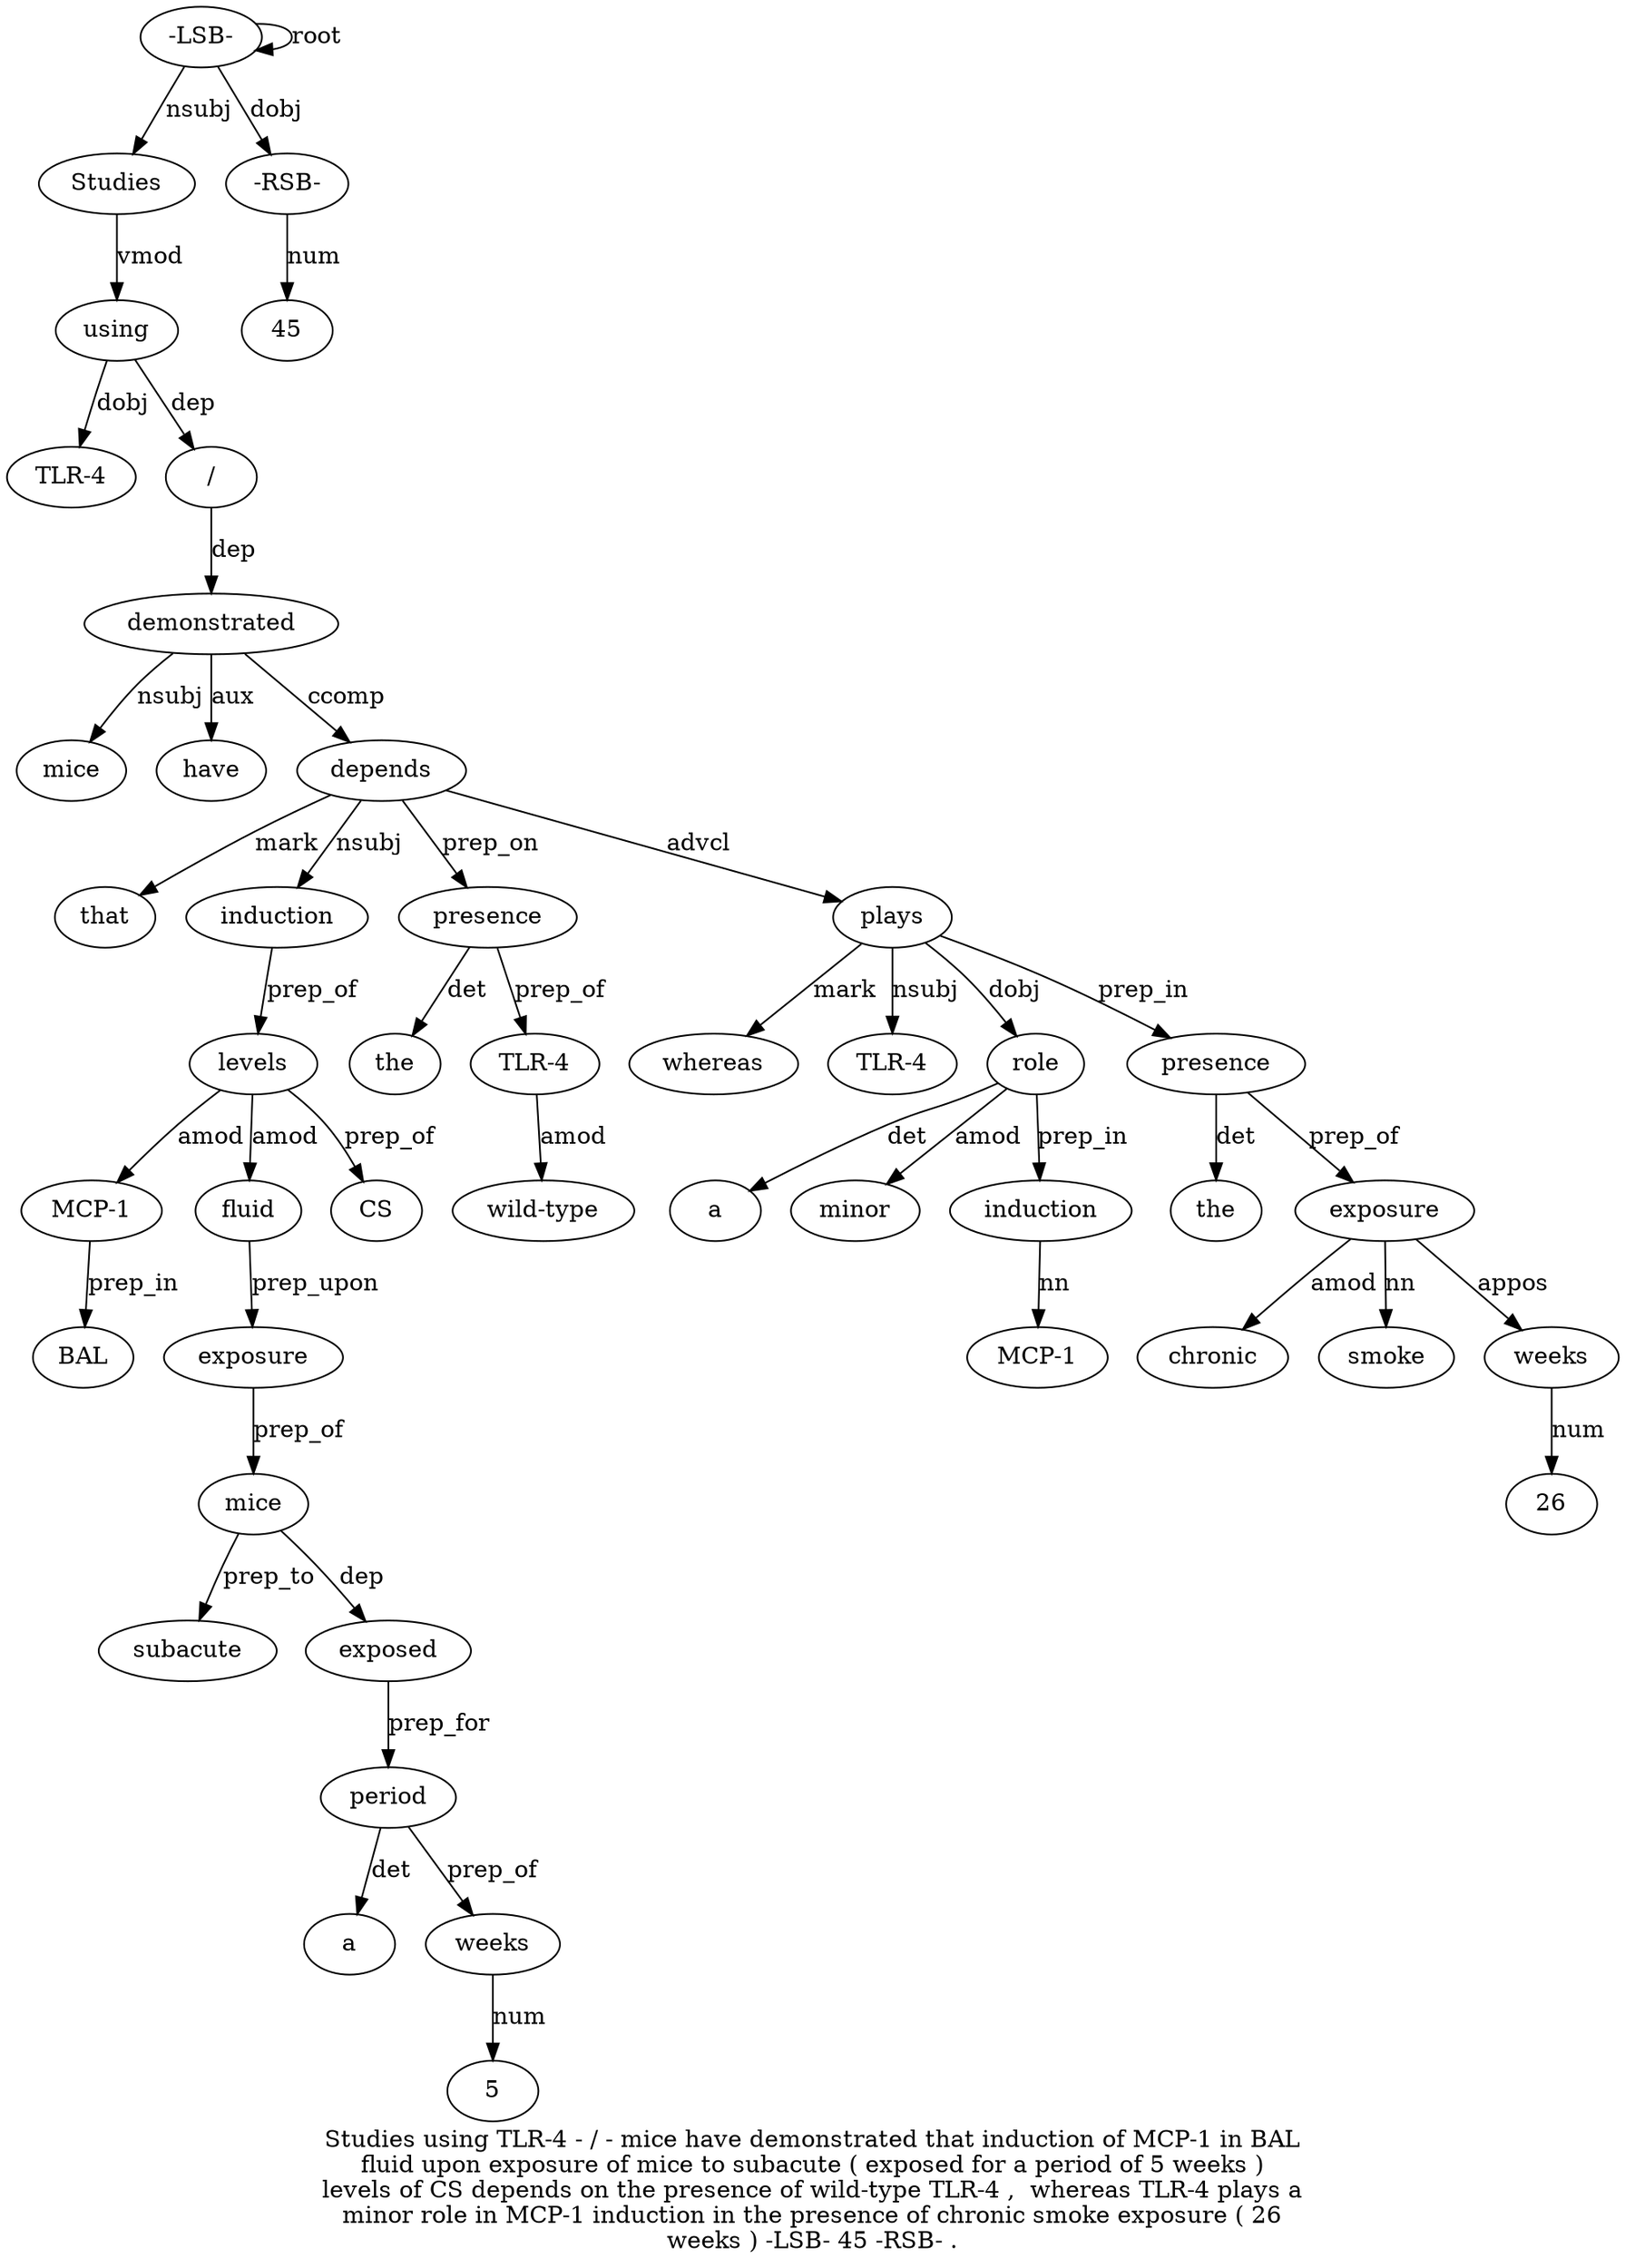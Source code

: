 digraph "Studies using TLR-4 - / - mice have demonstrated that induction of MCP-1 in BAL fluid upon exposure of mice to subacute ( exposed for a period of 5 weeks ) levels of CS depends on the presence of wild-type TLR-4 ,  whereas TLR-4 plays a minor role in MCP-1 induction in the presence of chronic smoke exposure ( 26 weeks ) -LSB- 45 -RSB- ." {
label="Studies using TLR-4 - / - mice have demonstrated that induction of MCP-1 in BAL
fluid upon exposure of mice to subacute ( exposed for a period of 5 weeks )
levels of CS depends on the presence of wild-type TLR-4 ,  whereas TLR-4 plays a
minor role in MCP-1 induction in the presence of chronic smoke exposure ( 26
weeks ) -LSB- 45 -RSB- .";
"-LSB-63" [style=filled, fillcolor=white, label="-LSB-"];
Studies1 [style=filled, fillcolor=white, label=Studies];
"-LSB-63" -> Studies1  [label=nsubj];
using2 [style=filled, fillcolor=white, label=using];
Studies1 -> using2  [label=vmod];
"TLR-43" [style=filled, fillcolor=white, label="TLR-4"];
using2 -> "TLR-43"  [label=dobj];
"/5" [style=filled, fillcolor=white, label="/"];
using2 -> "/5"  [label=dep];
demonstrated9 [style=filled, fillcolor=white, label=demonstrated];
mice7 [style=filled, fillcolor=white, label=mice];
demonstrated9 -> mice7  [label=nsubj];
have8 [style=filled, fillcolor=white, label=have];
demonstrated9 -> have8  [label=aux];
"/5" -> demonstrated9  [label=dep];
depends35 [style=filled, fillcolor=white, label=depends];
that10 [style=filled, fillcolor=white, label=that];
depends35 -> that10  [label=mark];
induction11 [style=filled, fillcolor=white, label=induction];
depends35 -> induction11  [label=nsubj];
levels32 [style=filled, fillcolor=white, label=levels];
"MCP-13" [style=filled, fillcolor=white, label="MCP-1"];
levels32 -> "MCP-13"  [label=amod];
BAL15 [style=filled, fillcolor=white, label=BAL];
"MCP-13" -> BAL15  [label=prep_in];
fluid16 [style=filled, fillcolor=white, label=fluid];
levels32 -> fluid16  [label=amod];
exposure18 [style=filled, fillcolor=white, label=exposure];
fluid16 -> exposure18  [label=prep_upon];
mice20 [style=filled, fillcolor=white, label=mice];
exposure18 -> mice20  [label=prep_of];
subacute22 [style=filled, fillcolor=white, label=subacute];
mice20 -> subacute22  [label=prep_to];
exposed24 [style=filled, fillcolor=white, label=exposed];
mice20 -> exposed24  [label=dep];
period27 [style=filled, fillcolor=white, label=period];
a26 [style=filled, fillcolor=white, label=a];
period27 -> a26  [label=det];
exposed24 -> period27  [label=prep_for];
weeks30 [style=filled, fillcolor=white, label=weeks];
529 [style=filled, fillcolor=white, label=5];
weeks30 -> 529  [label=num];
period27 -> weeks30  [label=prep_of];
induction11 -> levels32  [label=prep_of];
CS34 [style=filled, fillcolor=white, label=CS];
levels32 -> CS34  [label=prep_of];
demonstrated9 -> depends35  [label=ccomp];
presence38 [style=filled, fillcolor=white, label=presence];
the37 [style=filled, fillcolor=white, label=the];
presence38 -> the37  [label=det];
depends35 -> presence38  [label=prep_on];
"TLR-41" [style=filled, fillcolor=white, label="TLR-4"];
"wild-type40" [style=filled, fillcolor=white, label="wild-type"];
"TLR-41" -> "wild-type40"  [label=amod];
presence38 -> "TLR-41"  [label=prep_of];
plays45 [style=filled, fillcolor=white, label=plays];
whereas43 [style=filled, fillcolor=white, label=whereas];
plays45 -> whereas43  [label=mark];
"TLR-4" [style=filled, fillcolor=white, label="TLR-4"];
plays45 -> "TLR-4"  [label=nsubj];
depends35 -> plays45  [label=advcl];
role48 [style=filled, fillcolor=white, label=role];
a46 [style=filled, fillcolor=white, label=a];
role48 -> a46  [label=det];
minor47 [style=filled, fillcolor=white, label=minor];
role48 -> minor47  [label=amod];
plays45 -> role48  [label=dobj];
induction51 [style=filled, fillcolor=white, label=induction];
"MCP-150" [style=filled, fillcolor=white, label="MCP-1"];
induction51 -> "MCP-150"  [label=nn];
role48 -> induction51  [label=prep_in];
presence54 [style=filled, fillcolor=white, label=presence];
the53 [style=filled, fillcolor=white, label=the];
presence54 -> the53  [label=det];
plays45 -> presence54  [label=prep_in];
exposure58 [style=filled, fillcolor=white, label=exposure];
chronic56 [style=filled, fillcolor=white, label=chronic];
exposure58 -> chronic56  [label=amod];
smoke57 [style=filled, fillcolor=white, label=smoke];
exposure58 -> smoke57  [label=nn];
presence54 -> exposure58  [label=prep_of];
weeks61 [style=filled, fillcolor=white, label=weeks];
2660 [style=filled, fillcolor=white, label=26];
weeks61 -> 2660  [label=num];
exposure58 -> weeks61  [label=appos];
"-LSB-63" -> "-LSB-63"  [label=root];
"-RSB-65" [style=filled, fillcolor=white, label="-RSB-"];
456 [style=filled, fillcolor=white, label=45];
"-RSB-65" -> 456  [label=num];
"-LSB-63" -> "-RSB-65"  [label=dobj];
}
